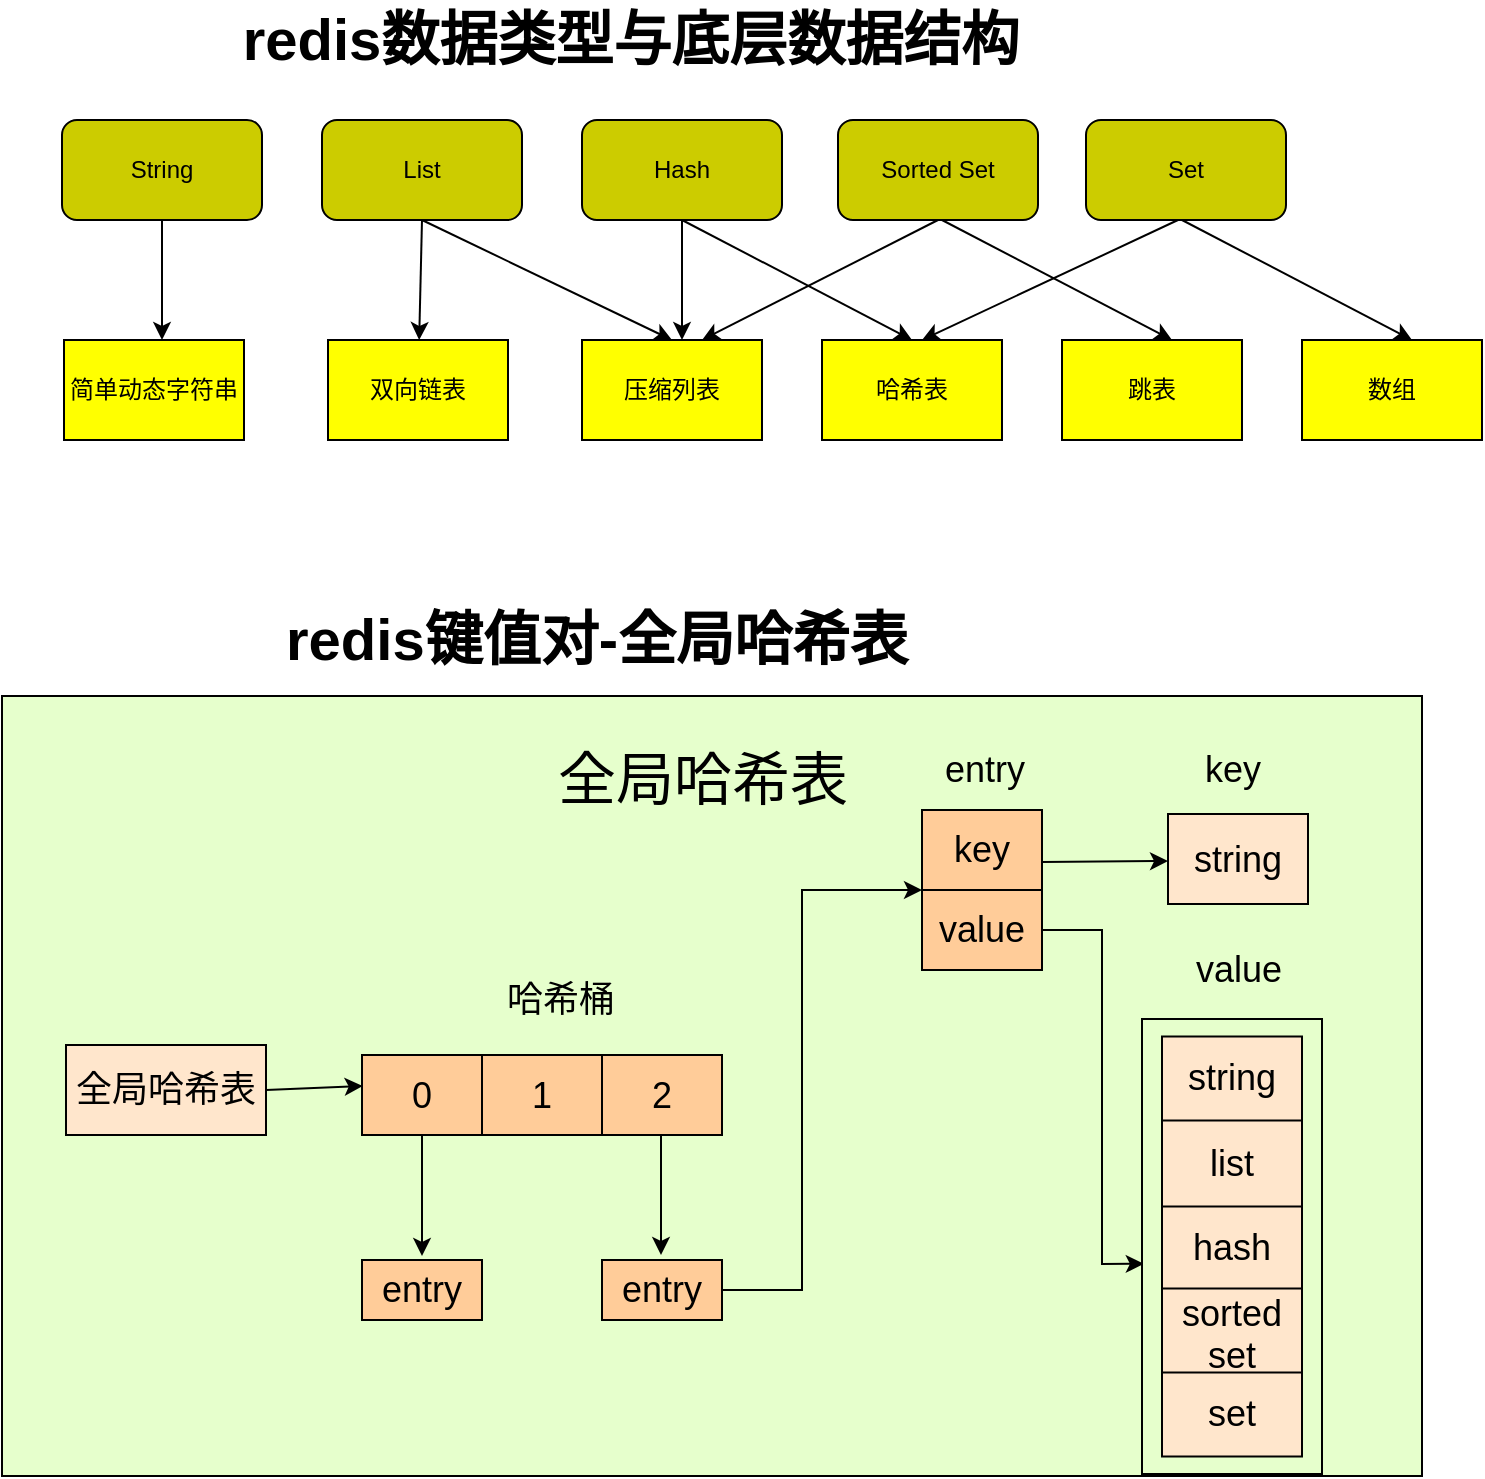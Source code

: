<mxfile version="15.8.3" type="github">
  <diagram id="xm92QjREcHeRzNhlfidu" name="第 1 页">
    <mxGraphModel dx="946" dy="498" grid="1" gridSize="10" guides="1" tooltips="1" connect="1" arrows="1" fold="1" page="1" pageScale="1" pageWidth="827" pageHeight="1169" math="0" shadow="0">
      <root>
        <mxCell id="0" />
        <mxCell id="1" parent="0" />
        <mxCell id="ieVy2Ef-1YmjKpl5WXtm-2" value="String" style="rounded=1;whiteSpace=wrap;html=1;fillColor=#CCCC00;" vertex="1" parent="1">
          <mxGeometry x="130" y="80" width="100" height="50" as="geometry" />
        </mxCell>
        <mxCell id="ieVy2Ef-1YmjKpl5WXtm-3" value="Set" style="rounded=1;whiteSpace=wrap;html=1;fillColor=#CCCC00;" vertex="1" parent="1">
          <mxGeometry x="642" y="80" width="100" height="50" as="geometry" />
        </mxCell>
        <mxCell id="ieVy2Ef-1YmjKpl5WXtm-4" value="Hash" style="rounded=1;whiteSpace=wrap;html=1;fillColor=#CCCC00;" vertex="1" parent="1">
          <mxGeometry x="390" y="80" width="100" height="50" as="geometry" />
        </mxCell>
        <mxCell id="ieVy2Ef-1YmjKpl5WXtm-5" value="List" style="rounded=1;whiteSpace=wrap;html=1;fillColor=#CCCC00;" vertex="1" parent="1">
          <mxGeometry x="260" y="80" width="100" height="50" as="geometry" />
        </mxCell>
        <mxCell id="ieVy2Ef-1YmjKpl5WXtm-6" value="Sorted Set" style="rounded=1;whiteSpace=wrap;html=1;fillColor=#CCCC00;" vertex="1" parent="1">
          <mxGeometry x="518" y="80" width="100" height="50" as="geometry" />
        </mxCell>
        <mxCell id="ieVy2Ef-1YmjKpl5WXtm-56" value="简单动态字符串" style="rounded=0;whiteSpace=wrap;html=1;fillColor=#FFFF00;" vertex="1" parent="1">
          <mxGeometry x="131" y="190" width="90" height="50" as="geometry" />
        </mxCell>
        <mxCell id="ieVy2Ef-1YmjKpl5WXtm-57" value="双向链表" style="rounded=0;whiteSpace=wrap;html=1;fillColor=#FFFF00;" vertex="1" parent="1">
          <mxGeometry x="263" y="190" width="90" height="50" as="geometry" />
        </mxCell>
        <mxCell id="ieVy2Ef-1YmjKpl5WXtm-58" value="压缩列表" style="rounded=0;whiteSpace=wrap;html=1;fillColor=#FFFF00;" vertex="1" parent="1">
          <mxGeometry x="390" y="190" width="90" height="50" as="geometry" />
        </mxCell>
        <mxCell id="ieVy2Ef-1YmjKpl5WXtm-59" value="跳表" style="rounded=0;whiteSpace=wrap;html=1;fillColor=#FFFF00;" vertex="1" parent="1">
          <mxGeometry x="630" y="190" width="90" height="50" as="geometry" />
        </mxCell>
        <mxCell id="ieVy2Ef-1YmjKpl5WXtm-60" value="数组" style="rounded=0;whiteSpace=wrap;html=1;fillColor=#FFFF00;" vertex="1" parent="1">
          <mxGeometry x="750" y="190" width="90" height="50" as="geometry" />
        </mxCell>
        <mxCell id="ieVy2Ef-1YmjKpl5WXtm-61" value="哈希表" style="rounded=0;whiteSpace=wrap;html=1;fillColor=#FFFF00;" vertex="1" parent="1">
          <mxGeometry x="510" y="190" width="90" height="50" as="geometry" />
        </mxCell>
        <mxCell id="ieVy2Ef-1YmjKpl5WXtm-62" value="" style="endArrow=classic;html=1;rounded=0;exitX=0.5;exitY=1;exitDx=0;exitDy=0;" edge="1" parent="1" source="ieVy2Ef-1YmjKpl5WXtm-2">
          <mxGeometry width="50" height="50" relative="1" as="geometry">
            <mxPoint x="390" y="280" as="sourcePoint" />
            <mxPoint x="180" y="190" as="targetPoint" />
          </mxGeometry>
        </mxCell>
        <mxCell id="ieVy2Ef-1YmjKpl5WXtm-63" value="" style="endArrow=classic;html=1;rounded=0;exitX=0.5;exitY=1;exitDx=0;exitDy=0;" edge="1" parent="1" source="ieVy2Ef-1YmjKpl5WXtm-5" target="ieVy2Ef-1YmjKpl5WXtm-57">
          <mxGeometry width="50" height="50" relative="1" as="geometry">
            <mxPoint x="310" y="180" as="sourcePoint" />
            <mxPoint x="360" y="130" as="targetPoint" />
          </mxGeometry>
        </mxCell>
        <mxCell id="ieVy2Ef-1YmjKpl5WXtm-64" value="" style="endArrow=classic;html=1;rounded=0;entryX=0.5;entryY=0;entryDx=0;entryDy=0;exitX=0.5;exitY=1;exitDx=0;exitDy=0;" edge="1" parent="1" source="ieVy2Ef-1YmjKpl5WXtm-5" target="ieVy2Ef-1YmjKpl5WXtm-58">
          <mxGeometry width="50" height="50" relative="1" as="geometry">
            <mxPoint x="310" y="140" as="sourcePoint" />
            <mxPoint x="400" y="140" as="targetPoint" />
          </mxGeometry>
        </mxCell>
        <mxCell id="ieVy2Ef-1YmjKpl5WXtm-65" value="" style="endArrow=classic;html=1;rounded=0;exitX=0.5;exitY=1;exitDx=0;exitDy=0;" edge="1" parent="1" source="ieVy2Ef-1YmjKpl5WXtm-4">
          <mxGeometry width="50" height="50" relative="1" as="geometry">
            <mxPoint x="390" y="280" as="sourcePoint" />
            <mxPoint x="440" y="190" as="targetPoint" />
          </mxGeometry>
        </mxCell>
        <mxCell id="ieVy2Ef-1YmjKpl5WXtm-66" value="" style="endArrow=classic;html=1;rounded=0;exitX=0.5;exitY=1;exitDx=0;exitDy=0;entryX=0.5;entryY=0;entryDx=0;entryDy=0;" edge="1" parent="1" source="ieVy2Ef-1YmjKpl5WXtm-4" target="ieVy2Ef-1YmjKpl5WXtm-61">
          <mxGeometry width="50" height="50" relative="1" as="geometry">
            <mxPoint x="554.5" y="140" as="sourcePoint" />
            <mxPoint x="554.5" y="200" as="targetPoint" />
          </mxGeometry>
        </mxCell>
        <mxCell id="ieVy2Ef-1YmjKpl5WXtm-67" value="" style="endArrow=classic;html=1;rounded=0;exitX=0.5;exitY=1;exitDx=0;exitDy=0;entryX=0.5;entryY=0;entryDx=0;entryDy=0;" edge="1" parent="1">
          <mxGeometry width="50" height="50" relative="1" as="geometry">
            <mxPoint x="570" y="130" as="sourcePoint" />
            <mxPoint x="685" y="190" as="targetPoint" />
          </mxGeometry>
        </mxCell>
        <mxCell id="ieVy2Ef-1YmjKpl5WXtm-68" value="" style="endArrow=classic;html=1;rounded=0;exitX=0.5;exitY=1;exitDx=0;exitDy=0;" edge="1" parent="1" source="ieVy2Ef-1YmjKpl5WXtm-6">
          <mxGeometry width="50" height="50" relative="1" as="geometry">
            <mxPoint x="450" y="140" as="sourcePoint" />
            <mxPoint x="450" y="190" as="targetPoint" />
          </mxGeometry>
        </mxCell>
        <mxCell id="ieVy2Ef-1YmjKpl5WXtm-69" value="" style="endArrow=classic;html=1;rounded=0;exitX=0.5;exitY=1;exitDx=0;exitDy=0;entryX=0.5;entryY=0;entryDx=0;entryDy=0;" edge="1" parent="1">
          <mxGeometry width="50" height="50" relative="1" as="geometry">
            <mxPoint x="690" y="130" as="sourcePoint" />
            <mxPoint x="805" y="190" as="targetPoint" />
          </mxGeometry>
        </mxCell>
        <mxCell id="ieVy2Ef-1YmjKpl5WXtm-70" value="" style="endArrow=classic;html=1;rounded=0;" edge="1" parent="1">
          <mxGeometry width="50" height="50" relative="1" as="geometry">
            <mxPoint x="688" y="130" as="sourcePoint" />
            <mxPoint x="560" y="190" as="targetPoint" />
          </mxGeometry>
        </mxCell>
        <mxCell id="ieVy2Ef-1YmjKpl5WXtm-72" value="redis数据类型与底层数据结构" style="text;html=1;resizable=0;autosize=1;align=center;verticalAlign=middle;points=[];fillColor=none;strokeColor=none;rounded=0;fontStyle=1;fontSize=29;" vertex="1" parent="1">
          <mxGeometry x="214" y="20" width="400" height="40" as="geometry" />
        </mxCell>
        <mxCell id="ieVy2Ef-1YmjKpl5WXtm-74" value="redis键值对-全局哈希表" style="text;html=1;resizable=0;autosize=1;align=center;verticalAlign=middle;points=[];fillColor=none;strokeColor=none;rounded=0;fontStyle=1;fontSize=29;" vertex="1" parent="1">
          <mxGeometry x="232" y="320" width="330" height="40" as="geometry" />
        </mxCell>
        <mxCell id="ieVy2Ef-1YmjKpl5WXtm-76" value="" style="rounded=0;whiteSpace=wrap;html=1;fontSize=29;fillColor=#E6FFCC;" vertex="1" parent="1">
          <mxGeometry x="100" y="368" width="710" height="390" as="geometry" />
        </mxCell>
        <mxCell id="ieVy2Ef-1YmjKpl5WXtm-78" value="全局哈希表" style="text;html=1;resizable=0;autosize=1;align=center;verticalAlign=middle;points=[];fillColor=none;strokeColor=none;rounded=0;fontSize=29;" vertex="1" parent="1">
          <mxGeometry x="370" y="390" width="160" height="40" as="geometry" />
        </mxCell>
        <mxCell id="ieVy2Ef-1YmjKpl5WXtm-79" value="全局哈希表" style="rounded=0;whiteSpace=wrap;html=1;fontSize=18;fillColor=#FFE6CC;" vertex="1" parent="1">
          <mxGeometry x="132" y="542.5" width="100" height="45" as="geometry" />
        </mxCell>
        <mxCell id="ieVy2Ef-1YmjKpl5WXtm-81" value="" style="endArrow=classic;html=1;rounded=0;fontSize=18;exitX=1;exitY=0.5;exitDx=0;exitDy=0;entryX=0.254;entryY=0.5;entryDx=0;entryDy=0;entryPerimeter=0;" edge="1" parent="1" source="ieVy2Ef-1YmjKpl5WXtm-79" target="ieVy2Ef-1YmjKpl5WXtm-76">
          <mxGeometry width="50" height="50" relative="1" as="geometry">
            <mxPoint x="380" y="530" as="sourcePoint" />
            <mxPoint x="430" y="480" as="targetPoint" />
          </mxGeometry>
        </mxCell>
        <mxCell id="ieVy2Ef-1YmjKpl5WXtm-89" value="" style="shape=table;startSize=0;container=1;collapsible=0;childLayout=tableLayout;fontSize=18;fillColor=#FFCC99;" vertex="1" parent="1">
          <mxGeometry x="280" y="547.5" width="180" height="40" as="geometry" />
        </mxCell>
        <mxCell id="ieVy2Ef-1YmjKpl5WXtm-90" value="" style="shape=partialRectangle;collapsible=0;dropTarget=0;pointerEvents=0;fillColor=none;top=0;left=0;bottom=0;right=0;points=[[0,0.5],[1,0.5]];portConstraint=eastwest;fontSize=18;" vertex="1" parent="ieVy2Ef-1YmjKpl5WXtm-89">
          <mxGeometry width="180" height="40" as="geometry" />
        </mxCell>
        <mxCell id="ieVy2Ef-1YmjKpl5WXtm-91" value="0" style="shape=partialRectangle;html=1;whiteSpace=wrap;connectable=0;overflow=hidden;fillColor=none;top=0;left=0;bottom=0;right=0;pointerEvents=1;fontSize=18;" vertex="1" parent="ieVy2Ef-1YmjKpl5WXtm-90">
          <mxGeometry width="60" height="40" as="geometry">
            <mxRectangle width="60" height="40" as="alternateBounds" />
          </mxGeometry>
        </mxCell>
        <mxCell id="ieVy2Ef-1YmjKpl5WXtm-92" value="1" style="shape=partialRectangle;html=1;whiteSpace=wrap;connectable=0;overflow=hidden;fillColor=none;top=0;left=0;bottom=0;right=0;pointerEvents=1;fontSize=18;" vertex="1" parent="ieVy2Ef-1YmjKpl5WXtm-90">
          <mxGeometry x="60" width="60" height="40" as="geometry">
            <mxRectangle width="60" height="40" as="alternateBounds" />
          </mxGeometry>
        </mxCell>
        <mxCell id="ieVy2Ef-1YmjKpl5WXtm-93" value="2" style="shape=partialRectangle;html=1;whiteSpace=wrap;connectable=0;overflow=hidden;fillColor=none;top=0;left=0;bottom=0;right=0;pointerEvents=1;fontSize=18;" vertex="1" parent="ieVy2Ef-1YmjKpl5WXtm-90">
          <mxGeometry x="120" width="60" height="40" as="geometry">
            <mxRectangle width="60" height="40" as="alternateBounds" />
          </mxGeometry>
        </mxCell>
        <mxCell id="ieVy2Ef-1YmjKpl5WXtm-94" value="entry" style="rounded=0;whiteSpace=wrap;html=1;fontSize=18;fillColor=#FFCC99;" vertex="1" parent="1">
          <mxGeometry x="280" y="650" width="60" height="30" as="geometry" />
        </mxCell>
        <mxCell id="ieVy2Ef-1YmjKpl5WXtm-97" value="entry" style="rounded=0;whiteSpace=wrap;html=1;fontSize=18;fillColor=#FFCC99;" vertex="1" parent="1">
          <mxGeometry x="400" y="650" width="60" height="30" as="geometry" />
        </mxCell>
        <mxCell id="ieVy2Ef-1YmjKpl5WXtm-98" value="" style="endArrow=classic;html=1;rounded=0;fontSize=18;entryX=0.5;entryY=0;entryDx=0;entryDy=0;" edge="1" parent="1">
          <mxGeometry width="50" height="50" relative="1" as="geometry">
            <mxPoint x="310" y="588" as="sourcePoint" />
            <mxPoint x="310" y="648" as="targetPoint" />
          </mxGeometry>
        </mxCell>
        <mxCell id="ieVy2Ef-1YmjKpl5WXtm-99" value="" style="endArrow=classic;html=1;rounded=0;fontSize=18;entryX=0.5;entryY=0;entryDx=0;entryDy=0;" edge="1" parent="1">
          <mxGeometry width="50" height="50" relative="1" as="geometry">
            <mxPoint x="429.5" y="587.5" as="sourcePoint" />
            <mxPoint x="429.5" y="647.5" as="targetPoint" />
          </mxGeometry>
        </mxCell>
        <mxCell id="ieVy2Ef-1YmjKpl5WXtm-102" value="" style="endArrow=classic;html=1;rounded=0;fontSize=18;exitX=1;exitY=0.5;exitDx=0;exitDy=0;entryX=0;entryY=0.5;entryDx=0;entryDy=0;" edge="1" parent="1" source="ieVy2Ef-1YmjKpl5WXtm-97">
          <mxGeometry width="50" height="50" relative="1" as="geometry">
            <mxPoint x="480" y="690" as="sourcePoint" />
            <mxPoint x="560" y="465" as="targetPoint" />
            <Array as="points">
              <mxPoint x="500" y="665" />
              <mxPoint x="500" y="465" />
            </Array>
          </mxGeometry>
        </mxCell>
        <mxCell id="ieVy2Ef-1YmjKpl5WXtm-103" value="" style="shape=table;startSize=0;container=1;collapsible=0;childLayout=tableLayout;fontSize=18;fillColor=#FFCC99;" vertex="1" parent="1">
          <mxGeometry x="560" y="425" width="60" height="80" as="geometry" />
        </mxCell>
        <mxCell id="ieVy2Ef-1YmjKpl5WXtm-104" value="" style="shape=partialRectangle;collapsible=0;dropTarget=0;pointerEvents=0;fillColor=none;top=0;left=0;bottom=0;right=0;points=[[0,0.5],[1,0.5]];portConstraint=eastwest;fontSize=18;" vertex="1" parent="ieVy2Ef-1YmjKpl5WXtm-103">
          <mxGeometry width="60" height="40" as="geometry" />
        </mxCell>
        <mxCell id="ieVy2Ef-1YmjKpl5WXtm-105" value="key" style="shape=partialRectangle;html=1;whiteSpace=wrap;connectable=0;overflow=hidden;fillColor=none;top=0;left=0;bottom=0;right=0;pointerEvents=1;fontSize=18;" vertex="1" parent="ieVy2Ef-1YmjKpl5WXtm-104">
          <mxGeometry width="60" height="40" as="geometry">
            <mxRectangle width="60" height="40" as="alternateBounds" />
          </mxGeometry>
        </mxCell>
        <mxCell id="ieVy2Ef-1YmjKpl5WXtm-106" value="" style="shape=partialRectangle;collapsible=0;dropTarget=0;pointerEvents=0;fillColor=none;top=0;left=0;bottom=0;right=0;points=[[0,0.5],[1,0.5]];portConstraint=eastwest;fontSize=18;" vertex="1" parent="ieVy2Ef-1YmjKpl5WXtm-103">
          <mxGeometry y="40" width="60" height="40" as="geometry" />
        </mxCell>
        <mxCell id="ieVy2Ef-1YmjKpl5WXtm-107" value="value" style="shape=partialRectangle;html=1;whiteSpace=wrap;connectable=0;overflow=hidden;fillColor=none;top=0;left=0;bottom=0;right=0;pointerEvents=1;fontSize=18;" vertex="1" parent="ieVy2Ef-1YmjKpl5WXtm-106">
          <mxGeometry width="60" height="40" as="geometry">
            <mxRectangle width="60" height="40" as="alternateBounds" />
          </mxGeometry>
        </mxCell>
        <mxCell id="ieVy2Ef-1YmjKpl5WXtm-108" value="string" style="rounded=0;whiteSpace=wrap;html=1;fontSize=18;fillColor=#FFE6CC;" vertex="1" parent="1">
          <mxGeometry x="683" y="427" width="70" height="45" as="geometry" />
        </mxCell>
        <mxCell id="ieVy2Ef-1YmjKpl5WXtm-120" value="" style="endArrow=classic;html=1;rounded=0;fontSize=18;entryX=0;entryY=0.5;entryDx=0;entryDy=0;" edge="1" parent="1">
          <mxGeometry width="50" height="50" relative="1" as="geometry">
            <mxPoint x="620" y="451" as="sourcePoint" />
            <mxPoint x="683" y="450.5" as="targetPoint" />
          </mxGeometry>
        </mxCell>
        <mxCell id="ieVy2Ef-1YmjKpl5WXtm-121" value="" style="endArrow=classic;html=1;rounded=0;fontSize=18;exitX=1;exitY=0.5;exitDx=0;exitDy=0;entryX=0.01;entryY=0.538;entryDx=0;entryDy=0;entryPerimeter=0;" edge="1" parent="1" source="ieVy2Ef-1YmjKpl5WXtm-106" target="ieVy2Ef-1YmjKpl5WXtm-122">
          <mxGeometry width="50" height="50" relative="1" as="geometry">
            <mxPoint x="630" y="530" as="sourcePoint" />
            <mxPoint x="680" y="480" as="targetPoint" />
            <Array as="points">
              <mxPoint x="650" y="485" />
              <mxPoint x="650" y="652" />
            </Array>
          </mxGeometry>
        </mxCell>
        <mxCell id="ieVy2Ef-1YmjKpl5WXtm-122" value="" style="rounded=0;whiteSpace=wrap;html=1;fontSize=18;fillColor=#E6FFCC;" vertex="1" parent="1">
          <mxGeometry x="670" y="529.5" width="90" height="227.5" as="geometry" />
        </mxCell>
        <mxCell id="ieVy2Ef-1YmjKpl5WXtm-109" value="" style="shape=table;startSize=0;container=1;collapsible=0;childLayout=tableLayout;fontSize=18;fillColor=#FFE6CC;" vertex="1" parent="1">
          <mxGeometry x="680" y="538.25" width="70" height="210" as="geometry" />
        </mxCell>
        <mxCell id="ieVy2Ef-1YmjKpl5WXtm-110" value="" style="shape=partialRectangle;collapsible=0;dropTarget=0;pointerEvents=0;fillColor=none;top=0;left=0;bottom=0;right=0;points=[[0,0.5],[1,0.5]];portConstraint=eastwest;fontSize=18;" vertex="1" parent="ieVy2Ef-1YmjKpl5WXtm-109">
          <mxGeometry width="70" height="42" as="geometry" />
        </mxCell>
        <mxCell id="ieVy2Ef-1YmjKpl5WXtm-111" value="string" style="shape=partialRectangle;html=1;whiteSpace=wrap;connectable=0;overflow=hidden;fillColor=none;top=0;left=0;bottom=0;right=0;pointerEvents=1;fontSize=18;" vertex="1" parent="ieVy2Ef-1YmjKpl5WXtm-110">
          <mxGeometry width="70" height="42" as="geometry">
            <mxRectangle width="70" height="42" as="alternateBounds" />
          </mxGeometry>
        </mxCell>
        <mxCell id="ieVy2Ef-1YmjKpl5WXtm-112" value="" style="shape=partialRectangle;collapsible=0;dropTarget=0;pointerEvents=0;fillColor=none;top=0;left=0;bottom=0;right=0;points=[[0,0.5],[1,0.5]];portConstraint=eastwest;fontSize=18;" vertex="1" parent="ieVy2Ef-1YmjKpl5WXtm-109">
          <mxGeometry y="42" width="70" height="43" as="geometry" />
        </mxCell>
        <mxCell id="ieVy2Ef-1YmjKpl5WXtm-113" value="list" style="shape=partialRectangle;html=1;whiteSpace=wrap;connectable=0;overflow=hidden;fillColor=none;top=0;left=0;bottom=0;right=0;pointerEvents=1;fontSize=18;" vertex="1" parent="ieVy2Ef-1YmjKpl5WXtm-112">
          <mxGeometry width="70" height="43" as="geometry">
            <mxRectangle width="70" height="43" as="alternateBounds" />
          </mxGeometry>
        </mxCell>
        <mxCell id="ieVy2Ef-1YmjKpl5WXtm-114" value="" style="shape=partialRectangle;collapsible=0;dropTarget=0;pointerEvents=0;fillColor=none;top=0;left=0;bottom=0;right=0;points=[[0,0.5],[1,0.5]];portConstraint=eastwest;fontSize=18;" vertex="1" parent="ieVy2Ef-1YmjKpl5WXtm-109">
          <mxGeometry y="85" width="70" height="41" as="geometry" />
        </mxCell>
        <mxCell id="ieVy2Ef-1YmjKpl5WXtm-115" value="hash" style="shape=partialRectangle;html=1;whiteSpace=wrap;connectable=0;overflow=hidden;fillColor=none;top=0;left=0;bottom=0;right=0;pointerEvents=1;fontSize=18;" vertex="1" parent="ieVy2Ef-1YmjKpl5WXtm-114">
          <mxGeometry width="70" height="41" as="geometry">
            <mxRectangle width="70" height="41" as="alternateBounds" />
          </mxGeometry>
        </mxCell>
        <mxCell id="ieVy2Ef-1YmjKpl5WXtm-116" value="" style="shape=partialRectangle;collapsible=0;dropTarget=0;pointerEvents=0;fillColor=none;top=0;left=0;bottom=0;right=0;points=[[0,0.5],[1,0.5]];portConstraint=eastwest;fontSize=18;" vertex="1" parent="ieVy2Ef-1YmjKpl5WXtm-109">
          <mxGeometry y="126" width="70" height="42" as="geometry" />
        </mxCell>
        <mxCell id="ieVy2Ef-1YmjKpl5WXtm-117" value="sorted set" style="shape=partialRectangle;html=1;whiteSpace=wrap;connectable=0;overflow=hidden;fillColor=none;top=0;left=0;bottom=0;right=0;pointerEvents=1;fontSize=18;" vertex="1" parent="ieVy2Ef-1YmjKpl5WXtm-116">
          <mxGeometry width="70" height="42" as="geometry">
            <mxRectangle width="70" height="42" as="alternateBounds" />
          </mxGeometry>
        </mxCell>
        <mxCell id="ieVy2Ef-1YmjKpl5WXtm-118" value="" style="shape=partialRectangle;collapsible=0;dropTarget=0;pointerEvents=0;fillColor=none;top=0;left=0;bottom=0;right=0;points=[[0,0.5],[1,0.5]];portConstraint=eastwest;fontSize=18;" vertex="1" parent="ieVy2Ef-1YmjKpl5WXtm-109">
          <mxGeometry y="168" width="70" height="42" as="geometry" />
        </mxCell>
        <mxCell id="ieVy2Ef-1YmjKpl5WXtm-119" value="set" style="shape=partialRectangle;html=1;whiteSpace=wrap;connectable=0;overflow=hidden;fillColor=none;top=0;left=0;bottom=0;right=0;pointerEvents=1;fontSize=18;" vertex="1" parent="ieVy2Ef-1YmjKpl5WXtm-118">
          <mxGeometry width="70" height="42" as="geometry">
            <mxRectangle width="70" height="42" as="alternateBounds" />
          </mxGeometry>
        </mxCell>
        <mxCell id="ieVy2Ef-1YmjKpl5WXtm-123" value="哈希桶" style="text;html=1;resizable=0;autosize=1;align=center;verticalAlign=middle;points=[];fillColor=none;strokeColor=none;rounded=0;fontSize=18;" vertex="1" parent="1">
          <mxGeometry x="344" y="505" width="70" height="30" as="geometry" />
        </mxCell>
        <mxCell id="ieVy2Ef-1YmjKpl5WXtm-124" value="entry" style="text;html=1;resizable=0;autosize=1;align=center;verticalAlign=middle;points=[];fillColor=none;strokeColor=none;rounded=0;fontSize=18;" vertex="1" parent="1">
          <mxGeometry x="561" y="390" width="60" height="30" as="geometry" />
        </mxCell>
        <mxCell id="ieVy2Ef-1YmjKpl5WXtm-125" value="value" style="text;html=1;resizable=0;autosize=1;align=center;verticalAlign=middle;points=[];fillColor=none;strokeColor=none;rounded=0;fontSize=18;" vertex="1" parent="1">
          <mxGeometry x="688" y="490" width="60" height="30" as="geometry" />
        </mxCell>
        <mxCell id="ieVy2Ef-1YmjKpl5WXtm-126" value="key" style="text;html=1;resizable=0;autosize=1;align=center;verticalAlign=middle;points=[];fillColor=none;strokeColor=none;rounded=0;fontSize=18;" vertex="1" parent="1">
          <mxGeometry x="695" y="390" width="40" height="30" as="geometry" />
        </mxCell>
      </root>
    </mxGraphModel>
  </diagram>
</mxfile>
